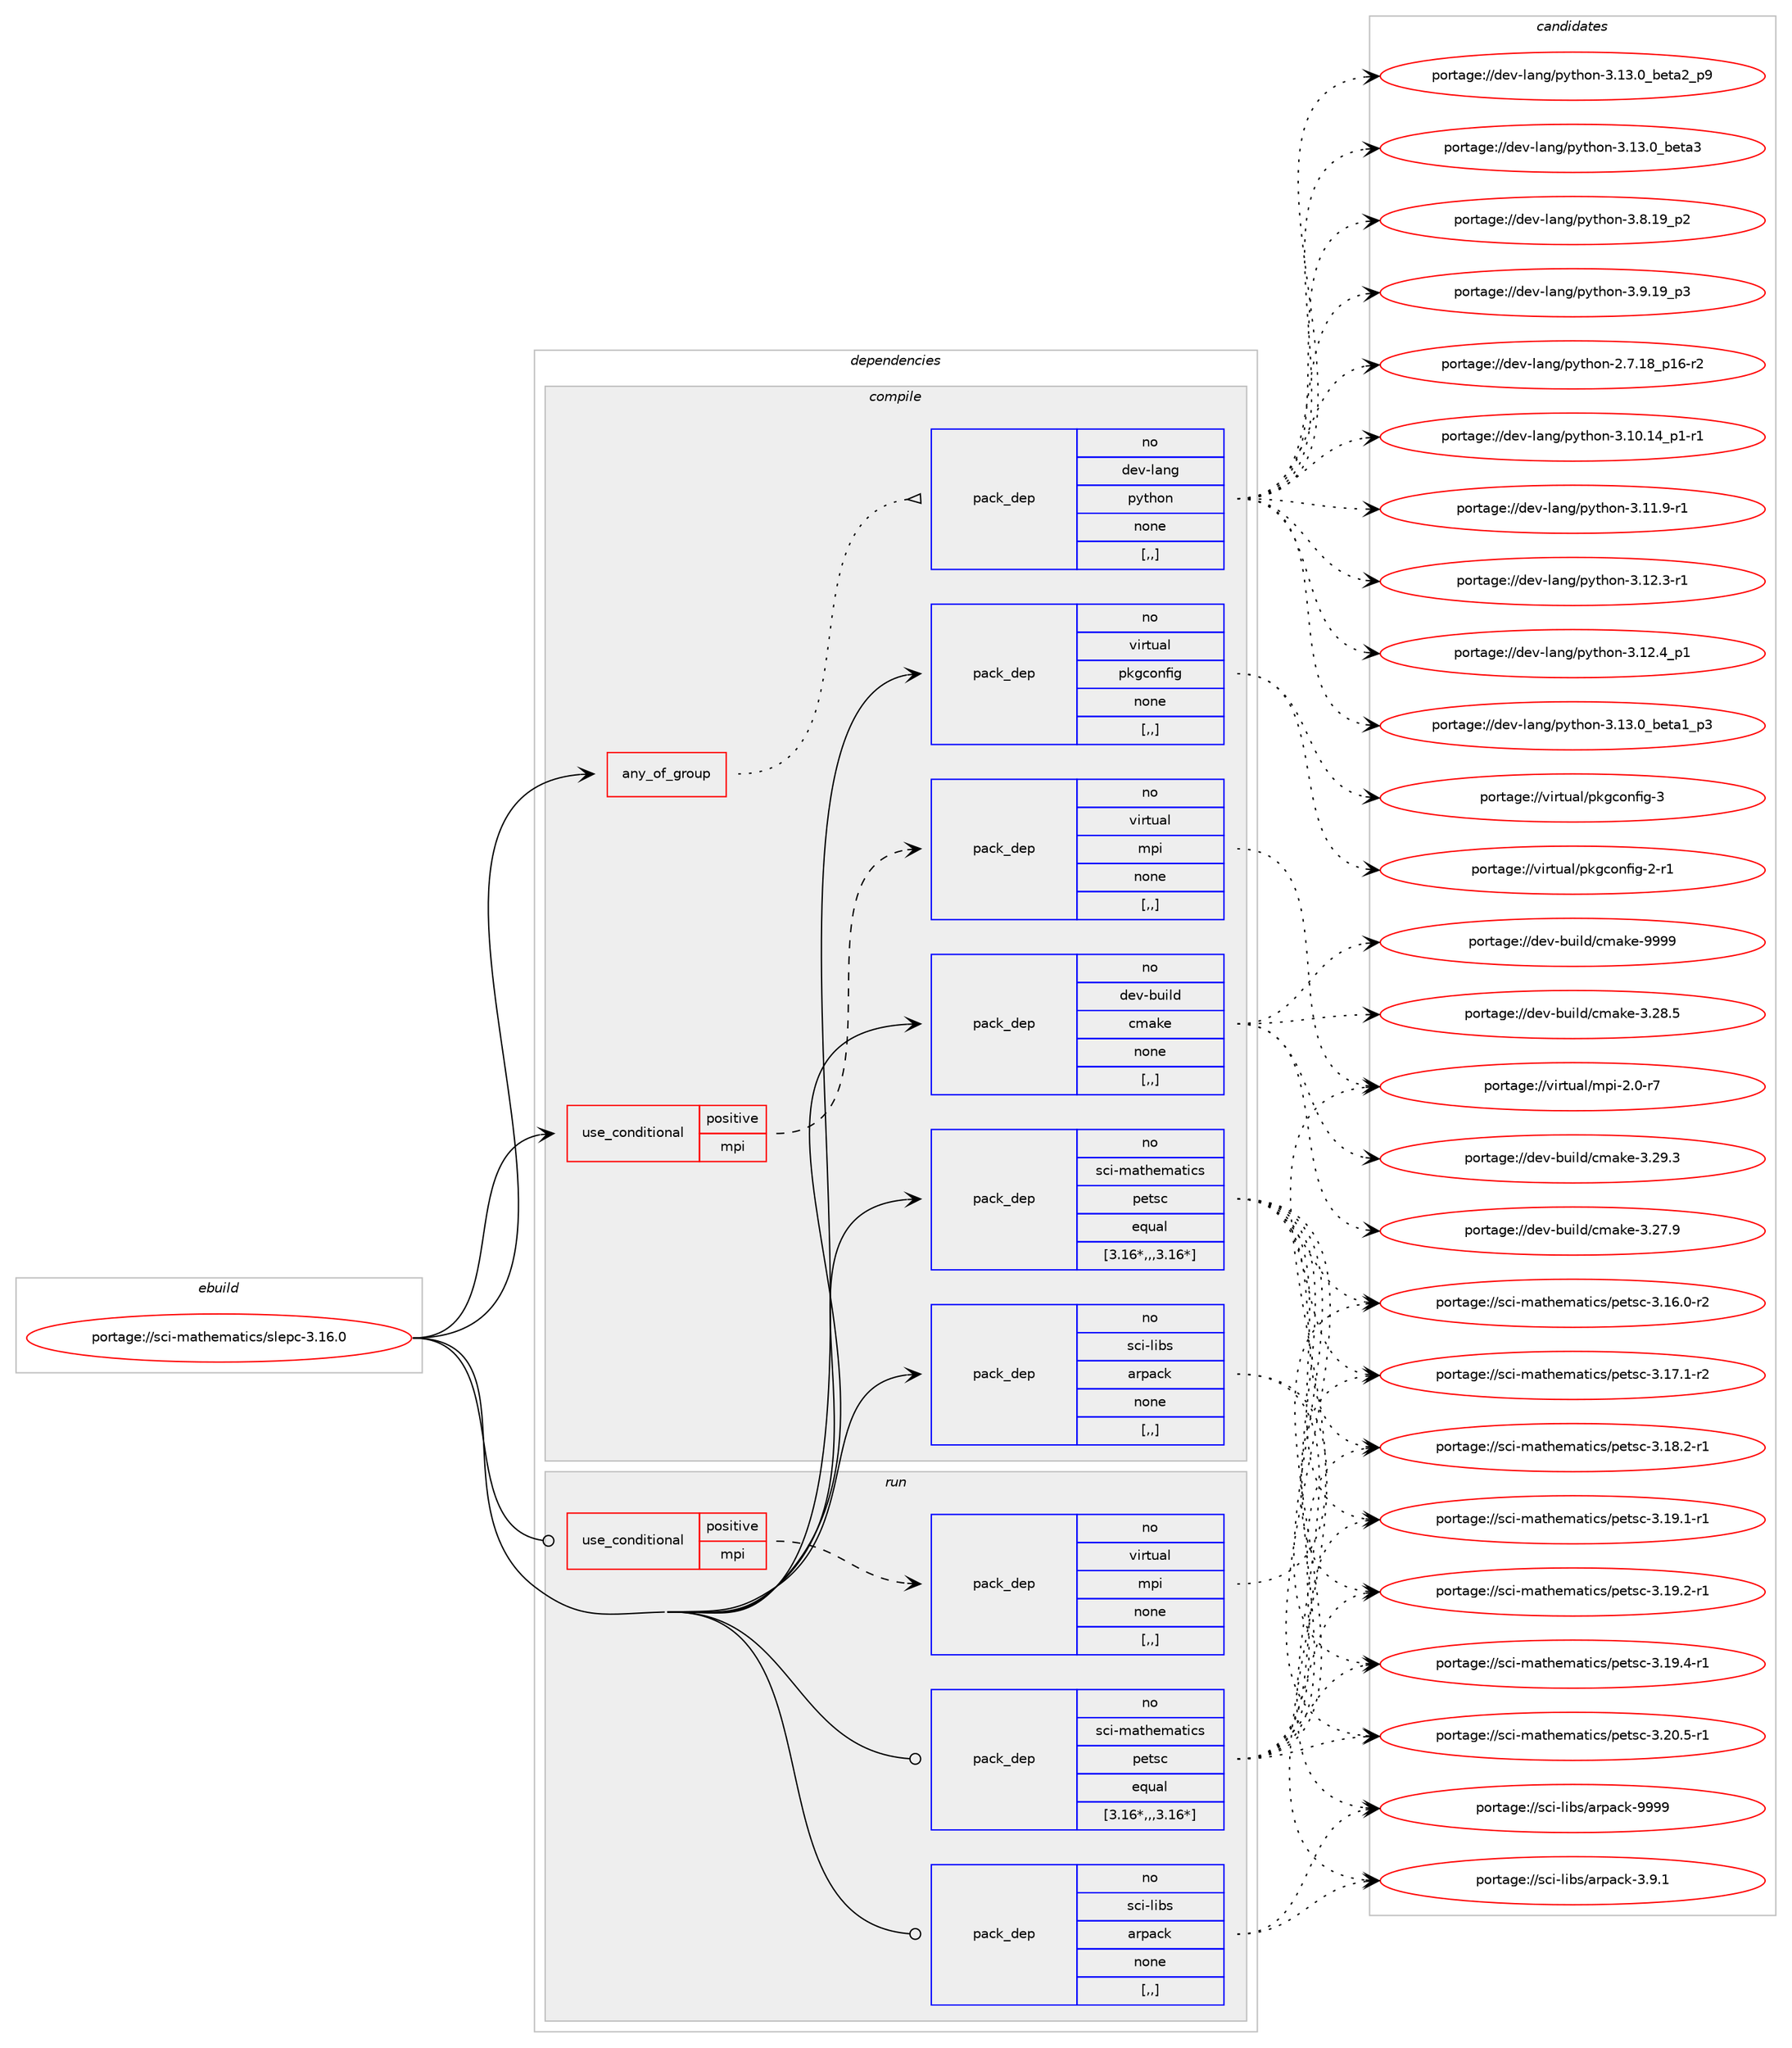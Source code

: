 digraph prolog {

# *************
# Graph options
# *************

newrank=true;
concentrate=true;
compound=true;
graph [rankdir=LR,fontname=Helvetica,fontsize=10,ranksep=1.5];#, ranksep=2.5, nodesep=0.2];
edge  [arrowhead=vee];
node  [fontname=Helvetica,fontsize=10];

# **********
# The ebuild
# **********

subgraph cluster_leftcol {
color=gray;
rank=same;
label=<<i>ebuild</i>>;
id [label="portage://sci-mathematics/slepc-3.16.0", color=red, width=4, href="../sci-mathematics/slepc-3.16.0.svg"];
}

# ****************
# The dependencies
# ****************

subgraph cluster_midcol {
color=gray;
label=<<i>dependencies</i>>;
subgraph cluster_compile {
fillcolor="#eeeeee";
style=filled;
label=<<i>compile</i>>;
subgraph any2633 {
dependency399830 [label=<<TABLE BORDER="0" CELLBORDER="1" CELLSPACING="0" CELLPADDING="4"><TR><TD CELLPADDING="10">any_of_group</TD></TR></TABLE>>, shape=none, color=red];subgraph pack291057 {
dependency399831 [label=<<TABLE BORDER="0" CELLBORDER="1" CELLSPACING="0" CELLPADDING="4" WIDTH="220"><TR><TD ROWSPAN="6" CELLPADDING="30">pack_dep</TD></TR><TR><TD WIDTH="110">no</TD></TR><TR><TD>dev-lang</TD></TR><TR><TD>python</TD></TR><TR><TD>none</TD></TR><TR><TD>[,,]</TD></TR></TABLE>>, shape=none, color=blue];
}
dependency399830:e -> dependency399831:w [weight=20,style="dotted",arrowhead="oinv"];
}
id:e -> dependency399830:w [weight=20,style="solid",arrowhead="vee"];
subgraph cond105947 {
dependency399832 [label=<<TABLE BORDER="0" CELLBORDER="1" CELLSPACING="0" CELLPADDING="4"><TR><TD ROWSPAN="3" CELLPADDING="10">use_conditional</TD></TR><TR><TD>positive</TD></TR><TR><TD>mpi</TD></TR></TABLE>>, shape=none, color=red];
subgraph pack291058 {
dependency399833 [label=<<TABLE BORDER="0" CELLBORDER="1" CELLSPACING="0" CELLPADDING="4" WIDTH="220"><TR><TD ROWSPAN="6" CELLPADDING="30">pack_dep</TD></TR><TR><TD WIDTH="110">no</TD></TR><TR><TD>virtual</TD></TR><TR><TD>mpi</TD></TR><TR><TD>none</TD></TR><TR><TD>[,,]</TD></TR></TABLE>>, shape=none, color=blue];
}
dependency399832:e -> dependency399833:w [weight=20,style="dashed",arrowhead="vee"];
}
id:e -> dependency399832:w [weight=20,style="solid",arrowhead="vee"];
subgraph pack291059 {
dependency399834 [label=<<TABLE BORDER="0" CELLBORDER="1" CELLSPACING="0" CELLPADDING="4" WIDTH="220"><TR><TD ROWSPAN="6" CELLPADDING="30">pack_dep</TD></TR><TR><TD WIDTH="110">no</TD></TR><TR><TD>dev-build</TD></TR><TR><TD>cmake</TD></TR><TR><TD>none</TD></TR><TR><TD>[,,]</TD></TR></TABLE>>, shape=none, color=blue];
}
id:e -> dependency399834:w [weight=20,style="solid",arrowhead="vee"];
subgraph pack291060 {
dependency399835 [label=<<TABLE BORDER="0" CELLBORDER="1" CELLSPACING="0" CELLPADDING="4" WIDTH="220"><TR><TD ROWSPAN="6" CELLPADDING="30">pack_dep</TD></TR><TR><TD WIDTH="110">no</TD></TR><TR><TD>sci-libs</TD></TR><TR><TD>arpack</TD></TR><TR><TD>none</TD></TR><TR><TD>[,,]</TD></TR></TABLE>>, shape=none, color=blue];
}
id:e -> dependency399835:w [weight=20,style="solid",arrowhead="vee"];
subgraph pack291061 {
dependency399836 [label=<<TABLE BORDER="0" CELLBORDER="1" CELLSPACING="0" CELLPADDING="4" WIDTH="220"><TR><TD ROWSPAN="6" CELLPADDING="30">pack_dep</TD></TR><TR><TD WIDTH="110">no</TD></TR><TR><TD>sci-mathematics</TD></TR><TR><TD>petsc</TD></TR><TR><TD>equal</TD></TR><TR><TD>[3.16*,,,3.16*]</TD></TR></TABLE>>, shape=none, color=blue];
}
id:e -> dependency399836:w [weight=20,style="solid",arrowhead="vee"];
subgraph pack291062 {
dependency399837 [label=<<TABLE BORDER="0" CELLBORDER="1" CELLSPACING="0" CELLPADDING="4" WIDTH="220"><TR><TD ROWSPAN="6" CELLPADDING="30">pack_dep</TD></TR><TR><TD WIDTH="110">no</TD></TR><TR><TD>virtual</TD></TR><TR><TD>pkgconfig</TD></TR><TR><TD>none</TD></TR><TR><TD>[,,]</TD></TR></TABLE>>, shape=none, color=blue];
}
id:e -> dependency399837:w [weight=20,style="solid",arrowhead="vee"];
}
subgraph cluster_compileandrun {
fillcolor="#eeeeee";
style=filled;
label=<<i>compile and run</i>>;
}
subgraph cluster_run {
fillcolor="#eeeeee";
style=filled;
label=<<i>run</i>>;
subgraph cond105948 {
dependency399838 [label=<<TABLE BORDER="0" CELLBORDER="1" CELLSPACING="0" CELLPADDING="4"><TR><TD ROWSPAN="3" CELLPADDING="10">use_conditional</TD></TR><TR><TD>positive</TD></TR><TR><TD>mpi</TD></TR></TABLE>>, shape=none, color=red];
subgraph pack291063 {
dependency399839 [label=<<TABLE BORDER="0" CELLBORDER="1" CELLSPACING="0" CELLPADDING="4" WIDTH="220"><TR><TD ROWSPAN="6" CELLPADDING="30">pack_dep</TD></TR><TR><TD WIDTH="110">no</TD></TR><TR><TD>virtual</TD></TR><TR><TD>mpi</TD></TR><TR><TD>none</TD></TR><TR><TD>[,,]</TD></TR></TABLE>>, shape=none, color=blue];
}
dependency399838:e -> dependency399839:w [weight=20,style="dashed",arrowhead="vee"];
}
id:e -> dependency399838:w [weight=20,style="solid",arrowhead="odot"];
subgraph pack291064 {
dependency399840 [label=<<TABLE BORDER="0" CELLBORDER="1" CELLSPACING="0" CELLPADDING="4" WIDTH="220"><TR><TD ROWSPAN="6" CELLPADDING="30">pack_dep</TD></TR><TR><TD WIDTH="110">no</TD></TR><TR><TD>sci-libs</TD></TR><TR><TD>arpack</TD></TR><TR><TD>none</TD></TR><TR><TD>[,,]</TD></TR></TABLE>>, shape=none, color=blue];
}
id:e -> dependency399840:w [weight=20,style="solid",arrowhead="odot"];
subgraph pack291065 {
dependency399841 [label=<<TABLE BORDER="0" CELLBORDER="1" CELLSPACING="0" CELLPADDING="4" WIDTH="220"><TR><TD ROWSPAN="6" CELLPADDING="30">pack_dep</TD></TR><TR><TD WIDTH="110">no</TD></TR><TR><TD>sci-mathematics</TD></TR><TR><TD>petsc</TD></TR><TR><TD>equal</TD></TR><TR><TD>[3.16*,,,3.16*]</TD></TR></TABLE>>, shape=none, color=blue];
}
id:e -> dependency399841:w [weight=20,style="solid",arrowhead="odot"];
}
}

# **************
# The candidates
# **************

subgraph cluster_choices {
rank=same;
color=gray;
label=<<i>candidates</i>>;

subgraph choice291057 {
color=black;
nodesep=1;
choice100101118451089711010347112121116104111110455046554649569511249544511450 [label="portage://dev-lang/python-2.7.18_p16-r2", color=red, width=4,href="../dev-lang/python-2.7.18_p16-r2.svg"];
choice100101118451089711010347112121116104111110455146494846495295112494511449 [label="portage://dev-lang/python-3.10.14_p1-r1", color=red, width=4,href="../dev-lang/python-3.10.14_p1-r1.svg"];
choice100101118451089711010347112121116104111110455146494946574511449 [label="portage://dev-lang/python-3.11.9-r1", color=red, width=4,href="../dev-lang/python-3.11.9-r1.svg"];
choice100101118451089711010347112121116104111110455146495046514511449 [label="portage://dev-lang/python-3.12.3-r1", color=red, width=4,href="../dev-lang/python-3.12.3-r1.svg"];
choice100101118451089711010347112121116104111110455146495046529511249 [label="portage://dev-lang/python-3.12.4_p1", color=red, width=4,href="../dev-lang/python-3.12.4_p1.svg"];
choice10010111845108971101034711212111610411111045514649514648959810111697499511251 [label="portage://dev-lang/python-3.13.0_beta1_p3", color=red, width=4,href="../dev-lang/python-3.13.0_beta1_p3.svg"];
choice10010111845108971101034711212111610411111045514649514648959810111697509511257 [label="portage://dev-lang/python-3.13.0_beta2_p9", color=red, width=4,href="../dev-lang/python-3.13.0_beta2_p9.svg"];
choice1001011184510897110103471121211161041111104551464951464895981011169751 [label="portage://dev-lang/python-3.13.0_beta3", color=red, width=4,href="../dev-lang/python-3.13.0_beta3.svg"];
choice100101118451089711010347112121116104111110455146564649579511250 [label="portage://dev-lang/python-3.8.19_p2", color=red, width=4,href="../dev-lang/python-3.8.19_p2.svg"];
choice100101118451089711010347112121116104111110455146574649579511251 [label="portage://dev-lang/python-3.9.19_p3", color=red, width=4,href="../dev-lang/python-3.9.19_p3.svg"];
dependency399831:e -> choice100101118451089711010347112121116104111110455046554649569511249544511450:w [style=dotted,weight="100"];
dependency399831:e -> choice100101118451089711010347112121116104111110455146494846495295112494511449:w [style=dotted,weight="100"];
dependency399831:e -> choice100101118451089711010347112121116104111110455146494946574511449:w [style=dotted,weight="100"];
dependency399831:e -> choice100101118451089711010347112121116104111110455146495046514511449:w [style=dotted,weight="100"];
dependency399831:e -> choice100101118451089711010347112121116104111110455146495046529511249:w [style=dotted,weight="100"];
dependency399831:e -> choice10010111845108971101034711212111610411111045514649514648959810111697499511251:w [style=dotted,weight="100"];
dependency399831:e -> choice10010111845108971101034711212111610411111045514649514648959810111697509511257:w [style=dotted,weight="100"];
dependency399831:e -> choice1001011184510897110103471121211161041111104551464951464895981011169751:w [style=dotted,weight="100"];
dependency399831:e -> choice100101118451089711010347112121116104111110455146564649579511250:w [style=dotted,weight="100"];
dependency399831:e -> choice100101118451089711010347112121116104111110455146574649579511251:w [style=dotted,weight="100"];
}
subgraph choice291058 {
color=black;
nodesep=1;
choice1181051141161179710847109112105455046484511455 [label="portage://virtual/mpi-2.0-r7", color=red, width=4,href="../virtual/mpi-2.0-r7.svg"];
dependency399833:e -> choice1181051141161179710847109112105455046484511455:w [style=dotted,weight="100"];
}
subgraph choice291059 {
color=black;
nodesep=1;
choice100101118459811710510810047991099710710145514650554657 [label="portage://dev-build/cmake-3.27.9", color=red, width=4,href="../dev-build/cmake-3.27.9.svg"];
choice100101118459811710510810047991099710710145514650564653 [label="portage://dev-build/cmake-3.28.5", color=red, width=4,href="../dev-build/cmake-3.28.5.svg"];
choice100101118459811710510810047991099710710145514650574651 [label="portage://dev-build/cmake-3.29.3", color=red, width=4,href="../dev-build/cmake-3.29.3.svg"];
choice10010111845981171051081004799109971071014557575757 [label="portage://dev-build/cmake-9999", color=red, width=4,href="../dev-build/cmake-9999.svg"];
dependency399834:e -> choice100101118459811710510810047991099710710145514650554657:w [style=dotted,weight="100"];
dependency399834:e -> choice100101118459811710510810047991099710710145514650564653:w [style=dotted,weight="100"];
dependency399834:e -> choice100101118459811710510810047991099710710145514650574651:w [style=dotted,weight="100"];
dependency399834:e -> choice10010111845981171051081004799109971071014557575757:w [style=dotted,weight="100"];
}
subgraph choice291060 {
color=black;
nodesep=1;
choice11599105451081059811547971141129799107455146574649 [label="portage://sci-libs/arpack-3.9.1", color=red, width=4,href="../sci-libs/arpack-3.9.1.svg"];
choice115991054510810598115479711411297991074557575757 [label="portage://sci-libs/arpack-9999", color=red, width=4,href="../sci-libs/arpack-9999.svg"];
dependency399835:e -> choice11599105451081059811547971141129799107455146574649:w [style=dotted,weight="100"];
dependency399835:e -> choice115991054510810598115479711411297991074557575757:w [style=dotted,weight="100"];
}
subgraph choice291061 {
color=black;
nodesep=1;
choice11599105451099711610410110997116105991154711210111611599455146495446484511450 [label="portage://sci-mathematics/petsc-3.16.0-r2", color=red, width=4,href="../sci-mathematics/petsc-3.16.0-r2.svg"];
choice11599105451099711610410110997116105991154711210111611599455146495546494511450 [label="portage://sci-mathematics/petsc-3.17.1-r2", color=red, width=4,href="../sci-mathematics/petsc-3.17.1-r2.svg"];
choice11599105451099711610410110997116105991154711210111611599455146495646504511449 [label="portage://sci-mathematics/petsc-3.18.2-r1", color=red, width=4,href="../sci-mathematics/petsc-3.18.2-r1.svg"];
choice11599105451099711610410110997116105991154711210111611599455146495746494511449 [label="portage://sci-mathematics/petsc-3.19.1-r1", color=red, width=4,href="../sci-mathematics/petsc-3.19.1-r1.svg"];
choice11599105451099711610410110997116105991154711210111611599455146495746504511449 [label="portage://sci-mathematics/petsc-3.19.2-r1", color=red, width=4,href="../sci-mathematics/petsc-3.19.2-r1.svg"];
choice11599105451099711610410110997116105991154711210111611599455146495746524511449 [label="portage://sci-mathematics/petsc-3.19.4-r1", color=red, width=4,href="../sci-mathematics/petsc-3.19.4-r1.svg"];
choice11599105451099711610410110997116105991154711210111611599455146504846534511449 [label="portage://sci-mathematics/petsc-3.20.5-r1", color=red, width=4,href="../sci-mathematics/petsc-3.20.5-r1.svg"];
dependency399836:e -> choice11599105451099711610410110997116105991154711210111611599455146495446484511450:w [style=dotted,weight="100"];
dependency399836:e -> choice11599105451099711610410110997116105991154711210111611599455146495546494511450:w [style=dotted,weight="100"];
dependency399836:e -> choice11599105451099711610410110997116105991154711210111611599455146495646504511449:w [style=dotted,weight="100"];
dependency399836:e -> choice11599105451099711610410110997116105991154711210111611599455146495746494511449:w [style=dotted,weight="100"];
dependency399836:e -> choice11599105451099711610410110997116105991154711210111611599455146495746504511449:w [style=dotted,weight="100"];
dependency399836:e -> choice11599105451099711610410110997116105991154711210111611599455146495746524511449:w [style=dotted,weight="100"];
dependency399836:e -> choice11599105451099711610410110997116105991154711210111611599455146504846534511449:w [style=dotted,weight="100"];
}
subgraph choice291062 {
color=black;
nodesep=1;
choice11810511411611797108471121071039911111010210510345504511449 [label="portage://virtual/pkgconfig-2-r1", color=red, width=4,href="../virtual/pkgconfig-2-r1.svg"];
choice1181051141161179710847112107103991111101021051034551 [label="portage://virtual/pkgconfig-3", color=red, width=4,href="../virtual/pkgconfig-3.svg"];
dependency399837:e -> choice11810511411611797108471121071039911111010210510345504511449:w [style=dotted,weight="100"];
dependency399837:e -> choice1181051141161179710847112107103991111101021051034551:w [style=dotted,weight="100"];
}
subgraph choice291063 {
color=black;
nodesep=1;
choice1181051141161179710847109112105455046484511455 [label="portage://virtual/mpi-2.0-r7", color=red, width=4,href="../virtual/mpi-2.0-r7.svg"];
dependency399839:e -> choice1181051141161179710847109112105455046484511455:w [style=dotted,weight="100"];
}
subgraph choice291064 {
color=black;
nodesep=1;
choice11599105451081059811547971141129799107455146574649 [label="portage://sci-libs/arpack-3.9.1", color=red, width=4,href="../sci-libs/arpack-3.9.1.svg"];
choice115991054510810598115479711411297991074557575757 [label="portage://sci-libs/arpack-9999", color=red, width=4,href="../sci-libs/arpack-9999.svg"];
dependency399840:e -> choice11599105451081059811547971141129799107455146574649:w [style=dotted,weight="100"];
dependency399840:e -> choice115991054510810598115479711411297991074557575757:w [style=dotted,weight="100"];
}
subgraph choice291065 {
color=black;
nodesep=1;
choice11599105451099711610410110997116105991154711210111611599455146495446484511450 [label="portage://sci-mathematics/petsc-3.16.0-r2", color=red, width=4,href="../sci-mathematics/petsc-3.16.0-r2.svg"];
choice11599105451099711610410110997116105991154711210111611599455146495546494511450 [label="portage://sci-mathematics/petsc-3.17.1-r2", color=red, width=4,href="../sci-mathematics/petsc-3.17.1-r2.svg"];
choice11599105451099711610410110997116105991154711210111611599455146495646504511449 [label="portage://sci-mathematics/petsc-3.18.2-r1", color=red, width=4,href="../sci-mathematics/petsc-3.18.2-r1.svg"];
choice11599105451099711610410110997116105991154711210111611599455146495746494511449 [label="portage://sci-mathematics/petsc-3.19.1-r1", color=red, width=4,href="../sci-mathematics/petsc-3.19.1-r1.svg"];
choice11599105451099711610410110997116105991154711210111611599455146495746504511449 [label="portage://sci-mathematics/petsc-3.19.2-r1", color=red, width=4,href="../sci-mathematics/petsc-3.19.2-r1.svg"];
choice11599105451099711610410110997116105991154711210111611599455146495746524511449 [label="portage://sci-mathematics/petsc-3.19.4-r1", color=red, width=4,href="../sci-mathematics/petsc-3.19.4-r1.svg"];
choice11599105451099711610410110997116105991154711210111611599455146504846534511449 [label="portage://sci-mathematics/petsc-3.20.5-r1", color=red, width=4,href="../sci-mathematics/petsc-3.20.5-r1.svg"];
dependency399841:e -> choice11599105451099711610410110997116105991154711210111611599455146495446484511450:w [style=dotted,weight="100"];
dependency399841:e -> choice11599105451099711610410110997116105991154711210111611599455146495546494511450:w [style=dotted,weight="100"];
dependency399841:e -> choice11599105451099711610410110997116105991154711210111611599455146495646504511449:w [style=dotted,weight="100"];
dependency399841:e -> choice11599105451099711610410110997116105991154711210111611599455146495746494511449:w [style=dotted,weight="100"];
dependency399841:e -> choice11599105451099711610410110997116105991154711210111611599455146495746504511449:w [style=dotted,weight="100"];
dependency399841:e -> choice11599105451099711610410110997116105991154711210111611599455146495746524511449:w [style=dotted,weight="100"];
dependency399841:e -> choice11599105451099711610410110997116105991154711210111611599455146504846534511449:w [style=dotted,weight="100"];
}
}

}
